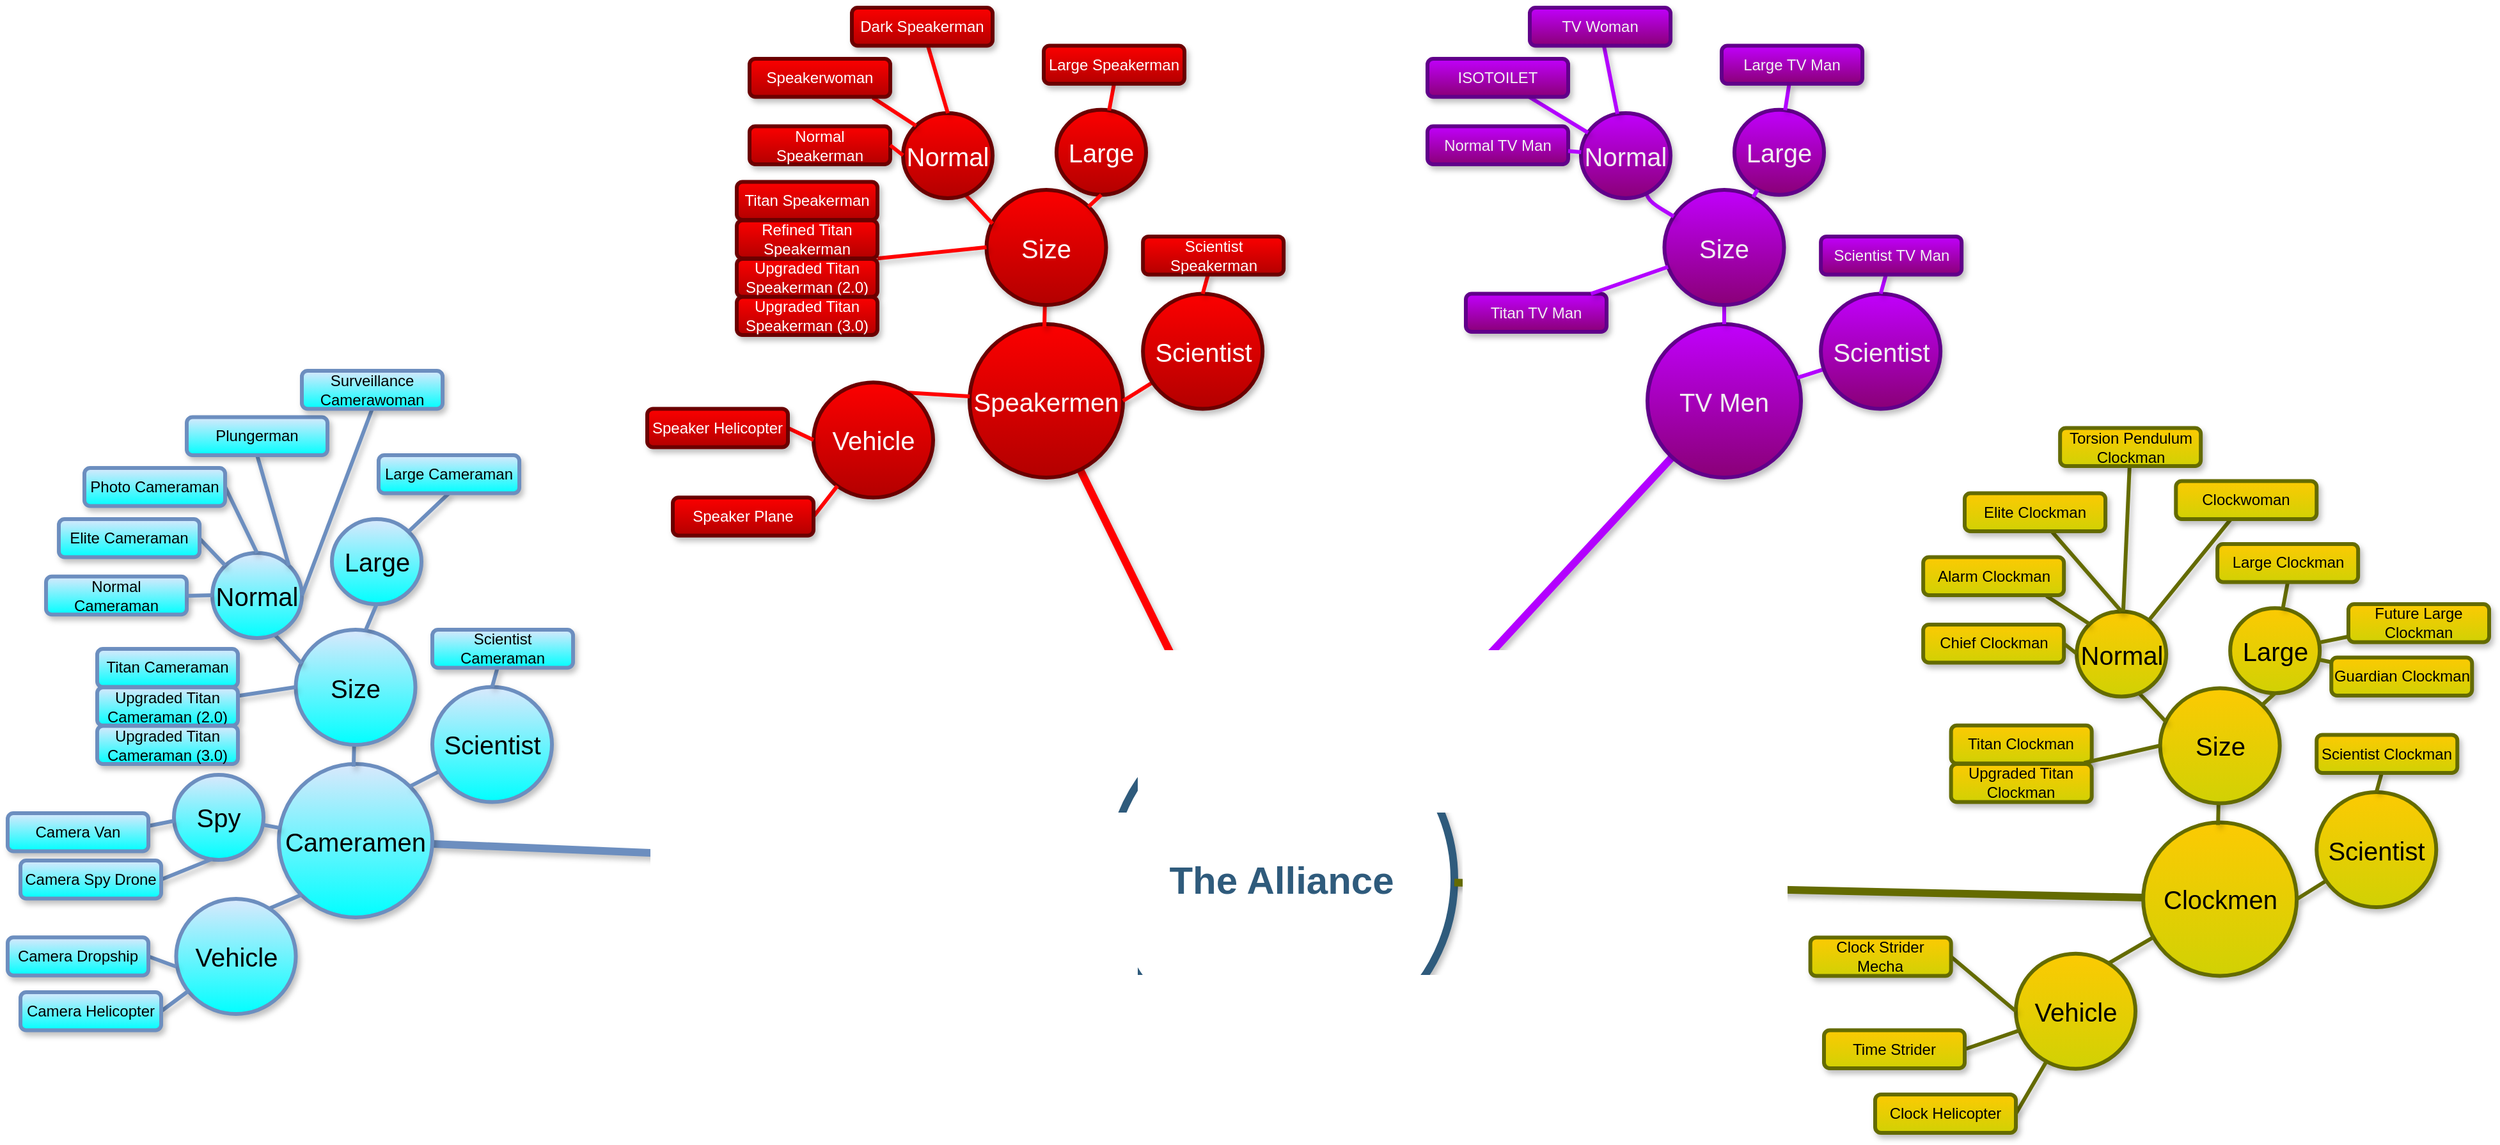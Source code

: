 <mxfile version="24.6.4" type="github">
  <diagram id="6a731a19-8d31-9384-78a2-239565b7b9f0" name="Page-1">
    <mxGraphModel dx="1050" dy="617" grid="1" gridSize="10" guides="1" tooltips="1" connect="1" arrows="1" fold="1" page="1" pageScale="1" pageWidth="1169" pageHeight="827" background="none" math="0" shadow="0">
      <root>
        <mxCell id="0" />
        <mxCell id="1" parent="0" />
        <mxCell id="1363" style="endArrow=none;strokeWidth=6;strokeColor=#6c8ebf;html=1;fillColor=#dae8fc;shadow=1;" parent="1" source="1515" target="1516" edge="1">
          <mxGeometry relative="1" as="geometry" />
        </mxCell>
        <mxCell id="1515" value="The Alliance" style="ellipse;whiteSpace=wrap;html=1;shadow=1;fontFamily=Helvetica;fontSize=30;fontColor=#2F5B7C;align=center;strokeColor=#2F5B7C;strokeWidth=6;fillColor=#FFFFFF;fontStyle=1;gradientColor=none;" parent="1" vertex="1">
          <mxGeometry x="961" y="676.5" width="270" height="270" as="geometry" />
        </mxCell>
        <mxCell id="1516" value="Cameramen" style="ellipse;whiteSpace=wrap;html=1;shadow=1;fontFamily=Helvetica;fontSize=20;align=center;strokeWidth=3;fillColor=#dae8fc;strokeColor=#6c8ebf;gradientColor=#00FFFF;" parent="1" vertex="1">
          <mxGeometry x="312" y="721.5" width="120" height="120" as="geometry" />
        </mxCell>
        <mxCell id="rcJq9EcaqIxGS28sy-gM-1543" value="" style="edgeStyle=none;endArrow=none;strokeWidth=3;strokeColor=#6c8ebf;html=1;fillColor=#dae8fc;shadow=1;" edge="1" parent="1">
          <mxGeometry x="188.5" y="51.5" width="100" height="100" as="geometry">
            <mxPoint x="370.5" y="723.5" as="sourcePoint" />
            <mxPoint x="371" y="700" as="targetPoint" />
          </mxGeometry>
        </mxCell>
        <mxCell id="rcJq9EcaqIxGS28sy-gM-1544" value="Size" style="ellipse;whiteSpace=wrap;html=1;shadow=1;fontFamily=Helvetica;fontSize=20;align=center;strokeWidth=3;fillColor=#dae8fc;strokeColor=#6c8ebf;gradientColor=#00FFFF;" vertex="1" parent="1">
          <mxGeometry x="325.25" y="616.5" width="93.5" height="90" as="geometry" />
        </mxCell>
        <mxCell id="rcJq9EcaqIxGS28sy-gM-1548" value="" style="edgeStyle=none;endArrow=none;strokeWidth=3;strokeColor=#6c8ebf;html=1;fillColor=#dae8fc;shadow=1;" edge="1" parent="1">
          <mxGeometry x="188.5" y="51.5" width="100" height="100" as="geometry">
            <mxPoint x="330" y="643" as="sourcePoint" />
            <mxPoint x="304.75" y="616.5" as="targetPoint" />
            <Array as="points">
              <mxPoint x="314.75" y="626.5" />
            </Array>
          </mxGeometry>
        </mxCell>
        <mxCell id="rcJq9EcaqIxGS28sy-gM-1549" value="Normal" style="ellipse;whiteSpace=wrap;html=1;shadow=1;fontFamily=Helvetica;fontSize=20;align=center;strokeWidth=3;fillColor=#dae8fc;strokeColor=#6c8ebf;gradientColor=#00FFFF;" vertex="1" parent="1">
          <mxGeometry x="260" y="556.5" width="70" height="66.5" as="geometry" />
        </mxCell>
        <mxCell id="rcJq9EcaqIxGS28sy-gM-1551" value="Large" style="ellipse;whiteSpace=wrap;html=1;shadow=1;fontFamily=Helvetica;fontSize=20;align=center;strokeWidth=3;fillColor=#dae8fc;strokeColor=#6c8ebf;gradientColor=#00FFFF;" vertex="1" parent="1">
          <mxGeometry x="353.5" y="530" width="70" height="66.5" as="geometry" />
        </mxCell>
        <mxCell id="rcJq9EcaqIxGS28sy-gM-1555" value="" style="edgeStyle=none;endArrow=none;strokeWidth=3;strokeColor=#6c8ebf;html=1;fillColor=#dae8fc;entryX=0.5;entryY=1;entryDx=0;entryDy=0;shadow=1;" edge="1" parent="1" target="rcJq9EcaqIxGS28sy-gM-1551">
          <mxGeometry x="188.5" y="51.5" width="100" height="100" as="geometry">
            <mxPoint x="380" y="616.5" as="sourcePoint" />
            <mxPoint x="380.5" y="593" as="targetPoint" />
          </mxGeometry>
        </mxCell>
        <mxCell id="rcJq9EcaqIxGS28sy-gM-1556" value="Normal Cameraman" style="rounded=1;whiteSpace=wrap;html=1;fillColor=#dae8fc;strokeColor=#6c8ebf;gradientColor=#00FFFF;strokeWidth=3;shadow=1;glass=0;" vertex="1" parent="1">
          <mxGeometry x="130" y="574.88" width="110" height="29.75" as="geometry" />
        </mxCell>
        <mxCell id="rcJq9EcaqIxGS28sy-gM-1558" value="" style="edgeStyle=none;endArrow=none;strokeWidth=3;strokeColor=#6c8ebf;html=1;fillColor=#dae8fc;shadow=1;" edge="1" parent="1">
          <mxGeometry x="188.5" y="51.5" width="100" height="100" as="geometry">
            <mxPoint x="260" y="589.5" as="sourcePoint" />
            <mxPoint x="240" y="590" as="targetPoint" />
          </mxGeometry>
        </mxCell>
        <mxCell id="rcJq9EcaqIxGS28sy-gM-1559" value="" style="edgeStyle=none;endArrow=none;strokeWidth=3;strokeColor=#6c8ebf;html=1;fillColor=#dae8fc;shadow=1;entryX=0.5;entryY=1;entryDx=0;entryDy=0;exitX=1;exitY=0;exitDx=0;exitDy=0;" edge="1" parent="1" source="rcJq9EcaqIxGS28sy-gM-1551" target="rcJq9EcaqIxGS28sy-gM-1560">
          <mxGeometry x="188.5" y="51.5" width="100" height="100" as="geometry">
            <mxPoint x="382" y="530" as="sourcePoint" />
            <mxPoint x="370" y="510" as="targetPoint" />
          </mxGeometry>
        </mxCell>
        <mxCell id="rcJq9EcaqIxGS28sy-gM-1560" value="Large Cameraman" style="rounded=1;whiteSpace=wrap;html=1;fillColor=#dae8fc;strokeColor=#6c8ebf;gradientColor=#00FFFF;strokeWidth=3;shadow=1;glass=0;" vertex="1" parent="1">
          <mxGeometry x="390" y="480" width="110" height="29.75" as="geometry" />
        </mxCell>
        <mxCell id="rcJq9EcaqIxGS28sy-gM-1561" value="Titan Cameraman" style="rounded=1;whiteSpace=wrap;html=1;fillColor=#dae8fc;strokeColor=#6c8ebf;gradientColor=#00FFFF;strokeWidth=3;shadow=1;glass=0;" vertex="1" parent="1">
          <mxGeometry x="170" y="631.56" width="110" height="29.75" as="geometry" />
        </mxCell>
        <mxCell id="rcJq9EcaqIxGS28sy-gM-1562" value="" style="edgeStyle=none;endArrow=none;strokeWidth=3;strokeColor=#6c8ebf;html=1;fillColor=#dae8fc;shadow=1;" edge="1" parent="1" target="rcJq9EcaqIxGS28sy-gM-1563">
          <mxGeometry x="188.5" y="51.5" width="100" height="100" as="geometry">
            <mxPoint x="325.25" y="661.37" as="sourcePoint" />
            <mxPoint x="305.25" y="661.87" as="targetPoint" />
          </mxGeometry>
        </mxCell>
        <mxCell id="rcJq9EcaqIxGS28sy-gM-1563" value="Upgraded Titan Cameraman (2.0)" style="rounded=1;whiteSpace=wrap;html=1;fillColor=#dae8fc;strokeColor=#6c8ebf;gradientColor=#00FFFF;strokeWidth=3;shadow=1;glass=0;" vertex="1" parent="1">
          <mxGeometry x="170" y="661.68" width="110" height="29.75" as="geometry" />
        </mxCell>
        <mxCell id="rcJq9EcaqIxGS28sy-gM-1564" value="Upgraded Titan Cameraman (3.0)" style="rounded=1;whiteSpace=wrap;html=1;fillColor=#dae8fc;strokeColor=#6c8ebf;gradientColor=#00FFFF;strokeWidth=3;shadow=1;glass=0;" vertex="1" parent="1">
          <mxGeometry x="170" y="691.75" width="110" height="29.75" as="geometry" />
        </mxCell>
        <mxCell id="rcJq9EcaqIxGS28sy-gM-1565" value="" style="edgeStyle=none;endArrow=none;strokeWidth=3;strokeColor=#6c8ebf;html=1;fillColor=#dae8fc;shadow=1;exitX=0;exitY=0;exitDx=0;exitDy=0;" edge="1" parent="1" source="rcJq9EcaqIxGS28sy-gM-1549">
          <mxGeometry x="188.5" y="51.5" width="100" height="100" as="geometry">
            <mxPoint x="270" y="544.62" as="sourcePoint" />
            <mxPoint x="250" y="545.12" as="targetPoint" />
          </mxGeometry>
        </mxCell>
        <mxCell id="rcJq9EcaqIxGS28sy-gM-1566" value="Elite Cameraman" style="rounded=1;whiteSpace=wrap;html=1;fillColor=#dae8fc;strokeColor=#6c8ebf;gradientColor=#00FFFF;strokeWidth=3;shadow=1;glass=0;" vertex="1" parent="1">
          <mxGeometry x="140" y="530" width="110" height="29.75" as="geometry" />
        </mxCell>
        <mxCell id="rcJq9EcaqIxGS28sy-gM-1567" value="Spy" style="ellipse;whiteSpace=wrap;html=1;shadow=1;fontFamily=Helvetica;fontSize=20;align=center;strokeWidth=3;fillColor=#dae8fc;strokeColor=#6c8ebf;gradientColor=#00FFFF;" vertex="1" parent="1">
          <mxGeometry x="230" y="730" width="70" height="66.5" as="geometry" />
        </mxCell>
        <mxCell id="rcJq9EcaqIxGS28sy-gM-1569" value="" style="edgeStyle=none;endArrow=none;strokeWidth=3;strokeColor=#6c8ebf;html=1;fillColor=#dae8fc;shadow=1;" edge="1" parent="1" source="rcJq9EcaqIxGS28sy-gM-1567" target="1516">
          <mxGeometry x="188.5" y="51.5" width="100" height="100" as="geometry">
            <mxPoint x="294.5" y="745" as="sourcePoint" />
            <mxPoint x="295" y="721.5" as="targetPoint" />
          </mxGeometry>
        </mxCell>
        <mxCell id="rcJq9EcaqIxGS28sy-gM-1570" value="" style="edgeStyle=none;endArrow=none;strokeWidth=3;strokeColor=#6c8ebf;html=1;fillColor=#dae8fc;shadow=1;exitX=0;exitY=0;exitDx=0;exitDy=0;" edge="1" parent="1">
          <mxGeometry x="188.5" y="51.5" width="100" height="100" as="geometry">
            <mxPoint x="230" y="766" as="sourcePoint" />
            <mxPoint x="210" y="770" as="targetPoint" />
          </mxGeometry>
        </mxCell>
        <mxCell id="rcJq9EcaqIxGS28sy-gM-1571" value="Camera Van" style="rounded=1;whiteSpace=wrap;html=1;fillColor=#dae8fc;strokeColor=#6c8ebf;gradientColor=#00FFFF;strokeWidth=3;shadow=1;glass=0;" vertex="1" parent="1">
          <mxGeometry x="100" y="760" width="110" height="29.75" as="geometry" />
        </mxCell>
        <mxCell id="rcJq9EcaqIxGS28sy-gM-1572" value="" style="edgeStyle=none;endArrow=none;strokeWidth=3;strokeColor=#6c8ebf;html=1;fillColor=#dae8fc;shadow=1;exitX=0;exitY=0;exitDx=0;exitDy=0;entryX=1;entryY=0.5;entryDx=0;entryDy=0;" edge="1" parent="1" target="rcJq9EcaqIxGS28sy-gM-1573">
          <mxGeometry x="188.5" y="51.5" width="100" height="100" as="geometry">
            <mxPoint x="260" y="795.75" as="sourcePoint" />
            <mxPoint x="240" y="799.75" as="targetPoint" />
          </mxGeometry>
        </mxCell>
        <mxCell id="rcJq9EcaqIxGS28sy-gM-1573" value="Camera Spy Drone" style="rounded=1;whiteSpace=wrap;html=1;fillColor=#dae8fc;strokeColor=#6c8ebf;gradientColor=#00FFFF;strokeWidth=3;shadow=1;glass=0;" vertex="1" parent="1">
          <mxGeometry x="110" y="797" width="110" height="29.75" as="geometry" />
        </mxCell>
        <mxCell id="rcJq9EcaqIxGS28sy-gM-1574" value="" style="edgeStyle=none;endArrow=none;strokeWidth=3;strokeColor=#6c8ebf;html=1;fillColor=#dae8fc;shadow=1;entryX=0;entryY=1;entryDx=0;entryDy=0;exitX=0.77;exitY=0.087;exitDx=0;exitDy=0;exitPerimeter=0;" edge="1" parent="1" source="rcJq9EcaqIxGS28sy-gM-1575" target="1516">
          <mxGeometry x="188.5" y="51.5" width="100" height="100" as="geometry">
            <mxPoint x="295.25" y="934" as="sourcePoint" />
            <mxPoint x="295.75" y="910.5" as="targetPoint" />
          </mxGeometry>
        </mxCell>
        <mxCell id="rcJq9EcaqIxGS28sy-gM-1575" value="Vehicle" style="ellipse;whiteSpace=wrap;html=1;shadow=1;fontFamily=Helvetica;fontSize=20;align=center;strokeWidth=3;fillColor=#dae8fc;strokeColor=#6c8ebf;gradientColor=#00FFFF;" vertex="1" parent="1">
          <mxGeometry x="231.75" y="827" width="93.5" height="90" as="geometry" />
        </mxCell>
        <mxCell id="rcJq9EcaqIxGS28sy-gM-1576" value="" style="edgeStyle=none;endArrow=none;strokeWidth=3;strokeColor=#6c8ebf;html=1;fillColor=#dae8fc;shadow=1;exitX=0;exitY=0;exitDx=0;exitDy=0;entryX=1;entryY=0.5;entryDx=0;entryDy=0;" edge="1" parent="1" target="rcJq9EcaqIxGS28sy-gM-1577">
          <mxGeometry x="188.5" y="51.5" width="100" height="100" as="geometry">
            <mxPoint x="231.75" y="880" as="sourcePoint" />
            <mxPoint x="211.75" y="884" as="targetPoint" />
          </mxGeometry>
        </mxCell>
        <mxCell id="rcJq9EcaqIxGS28sy-gM-1577" value="Camera Dropship" style="rounded=1;whiteSpace=wrap;html=1;fillColor=#dae8fc;strokeColor=#6c8ebf;gradientColor=#00FFFF;strokeWidth=3;shadow=1;glass=0;" vertex="1" parent="1">
          <mxGeometry x="100" y="857.13" width="110" height="29.75" as="geometry" />
        </mxCell>
        <mxCell id="rcJq9EcaqIxGS28sy-gM-1578" value="" style="edgeStyle=none;endArrow=none;strokeWidth=3;strokeColor=#6c8ebf;html=1;fillColor=#dae8fc;shadow=1;entryX=1;entryY=0.5;entryDx=0;entryDy=0;" edge="1" parent="1" target="rcJq9EcaqIxGS28sy-gM-1579" source="rcJq9EcaqIxGS28sy-gM-1575">
          <mxGeometry x="188.5" y="51.5" width="100" height="100" as="geometry">
            <mxPoint x="241.75" y="922.87" as="sourcePoint" />
            <mxPoint x="221.75" y="926.87" as="targetPoint" />
          </mxGeometry>
        </mxCell>
        <mxCell id="rcJq9EcaqIxGS28sy-gM-1579" value="&lt;div&gt;Camera Helicopter&lt;/div&gt;" style="rounded=1;whiteSpace=wrap;html=1;fillColor=#dae8fc;strokeColor=#6c8ebf;gradientColor=#00FFFF;strokeWidth=3;shadow=1;glass=0;" vertex="1" parent="1">
          <mxGeometry x="110" y="900" width="110" height="29.75" as="geometry" />
        </mxCell>
        <mxCell id="rcJq9EcaqIxGS28sy-gM-1580" value="" style="edgeStyle=none;endArrow=none;strokeWidth=3;strokeColor=#6c8ebf;html=1;fillColor=#dae8fc;shadow=1;exitX=1;exitY=0;exitDx=0;exitDy=0;" edge="1" parent="1" source="1516" target="rcJq9EcaqIxGS28sy-gM-1581">
          <mxGeometry x="188.5" y="51.5" width="100" height="100" as="geometry">
            <mxPoint x="477.25" y="747" as="sourcePoint" />
            <mxPoint x="477.75" y="723.5" as="targetPoint" />
          </mxGeometry>
        </mxCell>
        <mxCell id="rcJq9EcaqIxGS28sy-gM-1581" value="Scientist" style="ellipse;whiteSpace=wrap;html=1;shadow=1;fontFamily=Helvetica;fontSize=20;align=center;strokeWidth=3;fillColor=#dae8fc;strokeColor=#6c8ebf;gradientColor=#00FFFF;" vertex="1" parent="1">
          <mxGeometry x="432" y="661.31" width="93.5" height="90" as="geometry" />
        </mxCell>
        <mxCell id="rcJq9EcaqIxGS28sy-gM-1582" value="" style="edgeStyle=none;endArrow=none;strokeWidth=3;strokeColor=#6c8ebf;html=1;fillColor=#dae8fc;shadow=1;exitX=0.5;exitY=0;exitDx=0;exitDy=0;" edge="1" parent="1" source="rcJq9EcaqIxGS28sy-gM-1581" target="rcJq9EcaqIxGS28sy-gM-1583">
          <mxGeometry x="188.5" y="51.5" width="100" height="100" as="geometry">
            <mxPoint x="479" y="670" as="sourcePoint" />
            <mxPoint x="473.5" y="641.68" as="targetPoint" />
          </mxGeometry>
        </mxCell>
        <mxCell id="rcJq9EcaqIxGS28sy-gM-1583" value="Scientist Cameraman" style="rounded=1;whiteSpace=wrap;html=1;fillColor=#dae8fc;strokeColor=#6c8ebf;gradientColor=#00FFFF;strokeWidth=3;shadow=1;glass=0;" vertex="1" parent="1">
          <mxGeometry x="432" y="616.5" width="110" height="29.75" as="geometry" />
        </mxCell>
        <mxCell id="rcJq9EcaqIxGS28sy-gM-1584" value="" style="edgeStyle=none;endArrow=none;strokeWidth=3;strokeColor=#6c8ebf;html=1;fillColor=#dae8fc;shadow=1;exitX=0.5;exitY=0;exitDx=0;exitDy=0;entryX=1;entryY=0.5;entryDx=0;entryDy=0;" edge="1" parent="1" source="rcJq9EcaqIxGS28sy-gM-1549" target="rcJq9EcaqIxGS28sy-gM-1585">
          <mxGeometry x="188.5" y="51.5" width="100" height="100" as="geometry">
            <mxPoint x="290" y="526" as="sourcePoint" />
            <mxPoint x="270" y="505.12" as="targetPoint" />
          </mxGeometry>
        </mxCell>
        <mxCell id="rcJq9EcaqIxGS28sy-gM-1585" value="Photo Cameraman" style="rounded=1;whiteSpace=wrap;html=1;fillColor=#dae8fc;strokeColor=#6c8ebf;gradientColor=#00FFFF;strokeWidth=3;shadow=1;glass=0;" vertex="1" parent="1">
          <mxGeometry x="160" y="490" width="110" height="29.75" as="geometry" />
        </mxCell>
        <mxCell id="rcJq9EcaqIxGS28sy-gM-1586" value="" style="edgeStyle=none;endArrow=none;strokeWidth=3;strokeColor=#6c8ebf;html=1;fillColor=#dae8fc;shadow=1;entryX=0.5;entryY=1;entryDx=0;entryDy=0;exitX=1;exitY=0;exitDx=0;exitDy=0;" edge="1" parent="1" target="rcJq9EcaqIxGS28sy-gM-1587" source="rcJq9EcaqIxGS28sy-gM-1549">
          <mxGeometry x="188.5" y="51.5" width="100" height="100" as="geometry">
            <mxPoint x="345" y="519.75" as="sourcePoint" />
            <mxPoint x="320" y="467.87" as="targetPoint" />
          </mxGeometry>
        </mxCell>
        <mxCell id="rcJq9EcaqIxGS28sy-gM-1587" value="Plungerman" style="rounded=1;whiteSpace=wrap;html=1;fillColor=#dae8fc;strokeColor=#6c8ebf;gradientColor=#00FFFF;strokeWidth=3;shadow=1;glass=0;" vertex="1" parent="1">
          <mxGeometry x="240" y="450.25" width="110" height="29.75" as="geometry" />
        </mxCell>
        <mxCell id="rcJq9EcaqIxGS28sy-gM-1588" value="" style="edgeStyle=none;endArrow=none;strokeWidth=3;strokeColor=#6c8ebf;html=1;fillColor=#dae8fc;shadow=1;entryX=0.5;entryY=1;entryDx=0;entryDy=0;exitX=1;exitY=0.5;exitDx=0;exitDy=0;" edge="1" parent="1" target="rcJq9EcaqIxGS28sy-gM-1589" source="rcJq9EcaqIxGS28sy-gM-1549">
          <mxGeometry x="188.5" y="51.5" width="100" height="100" as="geometry">
            <mxPoint x="440" y="545.75" as="sourcePoint" />
            <mxPoint x="440" y="447.62" as="targetPoint" />
          </mxGeometry>
        </mxCell>
        <mxCell id="rcJq9EcaqIxGS28sy-gM-1589" value="Surveillance Camerawoman" style="rounded=1;whiteSpace=wrap;html=1;fillColor=#dae8fc;strokeColor=#6c8ebf;gradientColor=#00FFFF;strokeWidth=3;shadow=1;glass=0;" vertex="1" parent="1">
          <mxGeometry x="330" y="414" width="110" height="29.75" as="geometry" />
        </mxCell>
        <mxCell id="rcJq9EcaqIxGS28sy-gM-1590" style="endArrow=none;strokeWidth=6;strokeColor=#FF0000;html=1;fillColor=#dae8fc;shadow=1;" edge="1" parent="1" target="rcJq9EcaqIxGS28sy-gM-1591" source="1515">
          <mxGeometry relative="1" as="geometry">
            <mxPoint x="1501" y="462.0" as="sourcePoint" />
          </mxGeometry>
        </mxCell>
        <mxCell id="rcJq9EcaqIxGS28sy-gM-1591" value="Speakermen" style="ellipse;whiteSpace=wrap;html=1;shadow=1;fontFamily=Helvetica;fontSize=20;align=center;strokeWidth=3;fillColor=#FC0000;strokeColor=#6B0000;gradientColor=#B30000;fontColor=#FFFFFF;" vertex="1" parent="1">
          <mxGeometry x="852" y="377.5" width="120" height="120" as="geometry" />
        </mxCell>
        <mxCell id="rcJq9EcaqIxGS28sy-gM-1592" value="" style="edgeStyle=none;endArrow=none;strokeWidth=3;strokeColor=#FF0000;html=1;fillColor=#dae8fc;shadow=1;" edge="1" parent="1">
          <mxGeometry x="188.5" y="51.5" width="100" height="100" as="geometry">
            <mxPoint x="910.5" y="379.5" as="sourcePoint" />
            <mxPoint x="911" y="356.0" as="targetPoint" />
          </mxGeometry>
        </mxCell>
        <mxCell id="rcJq9EcaqIxGS28sy-gM-1593" value="Size" style="ellipse;whiteSpace=wrap;html=1;shadow=1;fontFamily=Helvetica;fontSize=20;align=center;strokeWidth=3;fillColor=#FC0000;strokeColor=#6B0000;gradientColor=#B30000;fontColor=#FFFFFF;" vertex="1" parent="1">
          <mxGeometry x="865.25" y="272.5" width="93.5" height="90" as="geometry" />
        </mxCell>
        <mxCell id="rcJq9EcaqIxGS28sy-gM-1594" value="" style="edgeStyle=none;endArrow=none;strokeWidth=3;strokeColor=#FF0000;html=1;fillColor=#dae8fc;shadow=1;" edge="1" parent="1">
          <mxGeometry x="188.5" y="51.5" width="100" height="100" as="geometry">
            <mxPoint x="870" y="299" as="sourcePoint" />
            <mxPoint x="844.75" y="272.5" as="targetPoint" />
            <Array as="points">
              <mxPoint x="854.75" y="282.5" />
            </Array>
          </mxGeometry>
        </mxCell>
        <mxCell id="rcJq9EcaqIxGS28sy-gM-1595" value="Normal" style="ellipse;whiteSpace=wrap;html=1;shadow=1;fontFamily=Helvetica;fontSize=20;align=center;strokeWidth=3;fillColor=#FC0000;strokeColor=#6B0000;gradientColor=#B30000;fontColor=#FFFFFF;" vertex="1" parent="1">
          <mxGeometry x="800" y="212.5" width="70" height="66.5" as="geometry" />
        </mxCell>
        <mxCell id="rcJq9EcaqIxGS28sy-gM-1596" value="Large" style="ellipse;whiteSpace=wrap;html=1;shadow=1;fontFamily=Helvetica;fontSize=20;align=center;strokeWidth=3;fillColor=#FC0000;strokeColor=#6B0000;gradientColor=#B30000;fontColor=#FFFFFF;" vertex="1" parent="1">
          <mxGeometry x="920" y="209.87" width="70" height="66.5" as="geometry" />
        </mxCell>
        <mxCell id="rcJq9EcaqIxGS28sy-gM-1597" value="" style="edgeStyle=none;endArrow=none;strokeWidth=3;strokeColor=#FF0000;html=1;fillColor=#dae8fc;entryX=0.5;entryY=1;entryDx=0;entryDy=0;shadow=1;exitX=1;exitY=0;exitDx=0;exitDy=0;" edge="1" parent="1" target="rcJq9EcaqIxGS28sy-gM-1596" source="rcJq9EcaqIxGS28sy-gM-1593">
          <mxGeometry x="188.5" y="51.5" width="100" height="100" as="geometry">
            <mxPoint x="946.5" y="296.37" as="sourcePoint" />
            <mxPoint x="947" y="272.87" as="targetPoint" />
          </mxGeometry>
        </mxCell>
        <mxCell id="rcJq9EcaqIxGS28sy-gM-1598" value="Normal Speakerman" style="rounded=1;whiteSpace=wrap;html=1;fillColor=#FC0000;strokeColor=#6B0000;gradientColor=#B30000;strokeWidth=3;shadow=1;glass=0;fontColor=#FFFFFF;" vertex="1" parent="1">
          <mxGeometry x="680" y="222.75" width="110" height="29.75" as="geometry" />
        </mxCell>
        <mxCell id="rcJq9EcaqIxGS28sy-gM-1599" value="" style="edgeStyle=none;endArrow=none;strokeWidth=3;strokeColor=#FF0000;html=1;fillColor=#dae8fc;shadow=1;entryX=1;entryY=0.5;entryDx=0;entryDy=0;" edge="1" parent="1" target="rcJq9EcaqIxGS28sy-gM-1598">
          <mxGeometry x="188.5" y="51.5" width="100" height="100" as="geometry">
            <mxPoint x="800" y="245.5" as="sourcePoint" />
            <mxPoint x="780" y="246" as="targetPoint" />
          </mxGeometry>
        </mxCell>
        <mxCell id="rcJq9EcaqIxGS28sy-gM-1600" value="" style="edgeStyle=none;endArrow=none;strokeWidth=3;strokeColor=#FF0000;html=1;fillColor=#dae8fc;shadow=1;entryX=0.5;entryY=1;entryDx=0;entryDy=0;" edge="1" parent="1" source="rcJq9EcaqIxGS28sy-gM-1596" target="rcJq9EcaqIxGS28sy-gM-1601">
          <mxGeometry x="188.5" y="51.5" width="100" height="100" as="geometry">
            <mxPoint x="948.5" y="209.87" as="sourcePoint" />
            <mxPoint x="936.5" y="189.87" as="targetPoint" />
          </mxGeometry>
        </mxCell>
        <mxCell id="rcJq9EcaqIxGS28sy-gM-1601" value="Large Speakerman" style="rounded=1;whiteSpace=wrap;html=1;fillColor=#FC0000;strokeColor=#6B0000;gradientColor=#B30000;strokeWidth=3;shadow=1;glass=0;fontColor=#FFFFFF;" vertex="1" parent="1">
          <mxGeometry x="910" y="159.75" width="110" height="29.75" as="geometry" />
        </mxCell>
        <mxCell id="rcJq9EcaqIxGS28sy-gM-1602" value="Titan Speakerman" style="rounded=1;whiteSpace=wrap;html=1;fillColor=#FC0000;strokeColor=#6B0000;gradientColor=#B30000;strokeWidth=3;shadow=1;glass=0;fontColor=#FFFFFF;" vertex="1" parent="1">
          <mxGeometry x="670" y="266.25" width="110" height="29.75" as="geometry" />
        </mxCell>
        <mxCell id="rcJq9EcaqIxGS28sy-gM-1603" value="" style="edgeStyle=none;endArrow=none;strokeWidth=3;strokeColor=#FF0000;html=1;fillColor=#dae8fc;shadow=1;entryX=1;entryY=1;entryDx=0;entryDy=0;" edge="1" parent="1" target="rcJq9EcaqIxGS28sy-gM-1604">
          <mxGeometry x="188.5" y="51.5" width="100" height="100" as="geometry">
            <mxPoint x="865.25" y="317.37" as="sourcePoint" />
            <mxPoint x="845.25" y="317.87" as="targetPoint" />
          </mxGeometry>
        </mxCell>
        <mxCell id="rcJq9EcaqIxGS28sy-gM-1604" value="Refined Titan Speakerman" style="rounded=1;whiteSpace=wrap;html=1;fillColor=#FC0000;strokeColor=#6B0000;gradientColor=#B30000;strokeWidth=3;shadow=1;glass=0;fontColor=#FFFFFF;" vertex="1" parent="1">
          <mxGeometry x="670" y="296.37" width="110" height="29.75" as="geometry" />
        </mxCell>
        <mxCell id="rcJq9EcaqIxGS28sy-gM-1605" value="Upgraded Titan Speakerman (2.0)" style="rounded=1;whiteSpace=wrap;html=1;fillColor=#FC0000;strokeColor=#6B0000;gradientColor=#B30000;strokeWidth=3;shadow=1;glass=0;fontColor=#FFFFFF;" vertex="1" parent="1">
          <mxGeometry x="670" y="326.44" width="110" height="29.75" as="geometry" />
        </mxCell>
        <mxCell id="rcJq9EcaqIxGS28sy-gM-1606" value="" style="edgeStyle=none;endArrow=none;strokeWidth=3;strokeColor=#FF0000;html=1;fillColor=#dae8fc;shadow=1;exitX=0;exitY=0;exitDx=0;exitDy=0;entryX=0.876;entryY=1.022;entryDx=0;entryDy=0;entryPerimeter=0;" edge="1" parent="1" source="rcJq9EcaqIxGS28sy-gM-1595" target="rcJq9EcaqIxGS28sy-gM-1607">
          <mxGeometry x="188.5" y="51.5" width="100" height="100" as="geometry">
            <mxPoint x="810" y="200.62" as="sourcePoint" />
            <mxPoint x="790" y="201.12" as="targetPoint" />
          </mxGeometry>
        </mxCell>
        <mxCell id="rcJq9EcaqIxGS28sy-gM-1607" value="Speakerwoman" style="rounded=1;whiteSpace=wrap;html=1;fillColor=#FC0000;strokeColor=#6B0000;gradientColor=#B30000;strokeWidth=3;shadow=1;glass=0;fontColor=#FFFFFF;" vertex="1" parent="1">
          <mxGeometry x="680" y="170" width="110" height="29.75" as="geometry" />
        </mxCell>
        <mxCell id="rcJq9EcaqIxGS28sy-gM-1614" value="" style="edgeStyle=none;endArrow=none;strokeWidth=3;strokeColor=#FF0000;html=1;fillColor=#dae8fc;shadow=1;exitX=0.77;exitY=0.087;exitDx=0;exitDy=0;exitPerimeter=0;" edge="1" parent="1" source="rcJq9EcaqIxGS28sy-gM-1615" target="rcJq9EcaqIxGS28sy-gM-1591">
          <mxGeometry x="188.5" y="51.5" width="100" height="100" as="geometry">
            <mxPoint x="835.25" y="590" as="sourcePoint" />
            <mxPoint x="835.75" y="566.5" as="targetPoint" />
          </mxGeometry>
        </mxCell>
        <mxCell id="rcJq9EcaqIxGS28sy-gM-1615" value="Vehicle" style="ellipse;whiteSpace=wrap;html=1;shadow=1;fontFamily=Helvetica;fontSize=20;align=center;strokeWidth=3;fillColor=#FC0000;strokeColor=#6B0000;gradientColor=#B30000;fontColor=#FFFFFF;" vertex="1" parent="1">
          <mxGeometry x="730" y="423.13" width="93.5" height="90" as="geometry" />
        </mxCell>
        <mxCell id="rcJq9EcaqIxGS28sy-gM-1618" value="" style="edgeStyle=none;endArrow=none;strokeWidth=3;strokeColor=#FF0000;html=1;fillColor=#dae8fc;shadow=1;entryX=1;entryY=0.5;entryDx=0;entryDy=0;" edge="1" parent="1" source="rcJq9EcaqIxGS28sy-gM-1615" target="rcJq9EcaqIxGS28sy-gM-1619">
          <mxGeometry x="188.5" y="51.5" width="100" height="100" as="geometry">
            <mxPoint x="781.75" y="578.87" as="sourcePoint" />
            <mxPoint x="761.75" y="582.87" as="targetPoint" />
          </mxGeometry>
        </mxCell>
        <mxCell id="rcJq9EcaqIxGS28sy-gM-1619" value="&lt;div&gt;Speaker Plane&lt;/div&gt;" style="rounded=1;whiteSpace=wrap;html=1;fillColor=#FC0000;strokeColor=#6B0000;gradientColor=#B30000;strokeWidth=3;shadow=1;glass=0;fontColor=#FFFFFF;" vertex="1" parent="1">
          <mxGeometry x="620" y="513.13" width="110" height="29.75" as="geometry" />
        </mxCell>
        <mxCell id="rcJq9EcaqIxGS28sy-gM-1620" value="" style="edgeStyle=none;endArrow=none;strokeWidth=3;strokeColor=#FF0000;html=1;fillColor=#dae8fc;shadow=1;exitX=1;exitY=0.5;exitDx=0;exitDy=0;" edge="1" parent="1" source="rcJq9EcaqIxGS28sy-gM-1591" target="rcJq9EcaqIxGS28sy-gM-1621">
          <mxGeometry x="188.5" y="51.5" width="100" height="100" as="geometry">
            <mxPoint x="969.996" y="431.514" as="sourcePoint" />
            <mxPoint x="1033.32" y="415.94" as="targetPoint" />
          </mxGeometry>
        </mxCell>
        <mxCell id="rcJq9EcaqIxGS28sy-gM-1621" value="Scientist" style="ellipse;whiteSpace=wrap;html=1;shadow=1;fontFamily=Helvetica;fontSize=20;align=center;strokeWidth=3;fillColor=#FC0000;strokeColor=#6B0000;gradientColor=#B30000;fontColor=#FFFFFF;" vertex="1" parent="1">
          <mxGeometry x="987.57" y="353.75" width="93.5" height="90" as="geometry" />
        </mxCell>
        <mxCell id="rcJq9EcaqIxGS28sy-gM-1622" value="" style="edgeStyle=none;endArrow=none;strokeWidth=3;strokeColor=#FF0000;html=1;fillColor=#dae8fc;shadow=1;exitX=0.5;exitY=0;exitDx=0;exitDy=0;" edge="1" parent="1" source="rcJq9EcaqIxGS28sy-gM-1621" target="rcJq9EcaqIxGS28sy-gM-1623">
          <mxGeometry x="188.5" y="51.5" width="100" height="100" as="geometry">
            <mxPoint x="1019" y="326" as="sourcePoint" />
            <mxPoint x="1013.5" y="297.68" as="targetPoint" />
          </mxGeometry>
        </mxCell>
        <mxCell id="rcJq9EcaqIxGS28sy-gM-1623" value="Scientist Speakerman" style="rounded=1;whiteSpace=wrap;html=1;fillColor=#FC0000;strokeColor=#6B0000;gradientColor=#B30000;strokeWidth=3;shadow=1;glass=0;fontColor=#FFFFFF;" vertex="1" parent="1">
          <mxGeometry x="987.57" y="308.94" width="110" height="29.75" as="geometry" />
        </mxCell>
        <mxCell id="rcJq9EcaqIxGS28sy-gM-1624" value="" style="edgeStyle=none;endArrow=none;strokeWidth=3;strokeColor=#FF0000;html=1;fillColor=#dae8fc;shadow=1;exitX=0.5;exitY=0;exitDx=0;exitDy=0;" edge="1" parent="1" source="rcJq9EcaqIxGS28sy-gM-1595" target="rcJq9EcaqIxGS28sy-gM-1625">
          <mxGeometry x="188.5" y="51.5" width="100" height="100" as="geometry">
            <mxPoint x="830" y="182" as="sourcePoint" />
            <mxPoint x="810" y="161.12" as="targetPoint" />
          </mxGeometry>
        </mxCell>
        <mxCell id="rcJq9EcaqIxGS28sy-gM-1625" value="Dark Speakerman" style="rounded=1;whiteSpace=wrap;html=1;fillColor=#FC0000;strokeColor=#6B0000;gradientColor=#B30000;strokeWidth=3;shadow=1;glass=0;fontColor=#FFFFFF;" vertex="1" parent="1">
          <mxGeometry x="760" y="130" width="110" height="29.75" as="geometry" />
        </mxCell>
        <mxCell id="rcJq9EcaqIxGS28sy-gM-1630" value="Upgraded Titan Speakerman (3.0)" style="rounded=1;whiteSpace=wrap;html=1;fillColor=#FC0000;strokeColor=#6B0000;gradientColor=#B30000;strokeWidth=3;shadow=1;glass=0;fontColor=#FFFFFF;" vertex="1" parent="1">
          <mxGeometry x="670" y="356.25" width="110" height="29.75" as="geometry" />
        </mxCell>
        <mxCell id="rcJq9EcaqIxGS28sy-gM-1632" value="" style="edgeStyle=none;endArrow=none;strokeWidth=3;strokeColor=#FF0000;html=1;fillColor=#dae8fc;shadow=1;entryX=1;entryY=0.5;entryDx=0;entryDy=0;exitX=0;exitY=0.5;exitDx=0;exitDy=0;" edge="1" parent="1" target="rcJq9EcaqIxGS28sy-gM-1633" source="rcJq9EcaqIxGS28sy-gM-1615">
          <mxGeometry x="188.5" y="51.5" width="100" height="100" as="geometry">
            <mxPoint x="771.75" y="519.75" as="sourcePoint" />
            <mxPoint x="752.5" y="547.62" as="targetPoint" />
          </mxGeometry>
        </mxCell>
        <mxCell id="rcJq9EcaqIxGS28sy-gM-1633" value="&lt;div&gt;Speaker Helicopter&lt;/div&gt;" style="rounded=1;whiteSpace=wrap;html=1;fillColor=#FC0000;strokeColor=#6B0000;gradientColor=#B30000;strokeWidth=3;shadow=1;glass=0;fontColor=#FFFFFF;" vertex="1" parent="1">
          <mxGeometry x="600" y="443.75" width="110" height="30" as="geometry" />
        </mxCell>
        <mxCell id="rcJq9EcaqIxGS28sy-gM-1634" style="endArrow=none;strokeWidth=6;strokeColor=#B300FF;html=1;fillColor=#dae8fc;shadow=1;" edge="1" parent="1" target="rcJq9EcaqIxGS28sy-gM-1635" source="1515">
          <mxGeometry relative="1" as="geometry">
            <mxPoint x="1567" y="690" as="sourcePoint" />
          </mxGeometry>
        </mxCell>
        <mxCell id="rcJq9EcaqIxGS28sy-gM-1635" value="TV Men" style="ellipse;whiteSpace=wrap;html=1;shadow=1;fontFamily=Helvetica;fontSize=20;align=center;strokeWidth=3;fillColor=#C100FC;strokeColor=#61008A;gradientColor=#8A0077;fontColor=#F2F2F2;" vertex="1" parent="1">
          <mxGeometry x="1382" y="377.5" width="120" height="120" as="geometry" />
        </mxCell>
        <mxCell id="rcJq9EcaqIxGS28sy-gM-1636" value="" style="edgeStyle=none;endArrow=none;strokeWidth=3;strokeColor=#B300FF;html=1;fillColor=#dae8fc;shadow=1;" edge="1" parent="1" source="rcJq9EcaqIxGS28sy-gM-1635" target="rcJq9EcaqIxGS28sy-gM-1637">
          <mxGeometry x="188.5" y="51.5" width="100" height="100" as="geometry">
            <mxPoint x="1440.5" y="379.5" as="sourcePoint" />
            <mxPoint x="1441" y="356.0" as="targetPoint" />
          </mxGeometry>
        </mxCell>
        <mxCell id="rcJq9EcaqIxGS28sy-gM-1637" value="Size" style="ellipse;whiteSpace=wrap;html=1;shadow=1;fontFamily=Helvetica;fontSize=20;align=center;strokeWidth=3;fillColor=#C100FC;strokeColor=#61008A;gradientColor=#8A0077;fontColor=#F2F2F2;" vertex="1" parent="1">
          <mxGeometry x="1395.25" y="272.5" width="93.5" height="90" as="geometry" />
        </mxCell>
        <mxCell id="rcJq9EcaqIxGS28sy-gM-1638" value="" style="edgeStyle=none;endArrow=none;strokeWidth=3;strokeColor=#B300FF;html=1;fillColor=#dae8fc;shadow=1;" edge="1" parent="1" source="rcJq9EcaqIxGS28sy-gM-1637" target="rcJq9EcaqIxGS28sy-gM-1639">
          <mxGeometry x="188.5" y="51.5" width="100" height="100" as="geometry">
            <mxPoint x="1400" y="299" as="sourcePoint" />
            <mxPoint x="1374.75" y="272.5" as="targetPoint" />
            <Array as="points">
              <mxPoint x="1384.75" y="282.5" />
            </Array>
          </mxGeometry>
        </mxCell>
        <mxCell id="rcJq9EcaqIxGS28sy-gM-1639" value="Normal" style="ellipse;whiteSpace=wrap;html=1;shadow=1;fontFamily=Helvetica;fontSize=20;align=center;strokeWidth=3;fillColor=#C100FC;strokeColor=#61008A;gradientColor=#8A0077;fontColor=#F2F2F2;" vertex="1" parent="1">
          <mxGeometry x="1330" y="212.5" width="70" height="66.5" as="geometry" />
        </mxCell>
        <mxCell id="rcJq9EcaqIxGS28sy-gM-1640" value="Large" style="ellipse;whiteSpace=wrap;html=1;shadow=1;fontFamily=Helvetica;fontSize=20;align=center;strokeWidth=3;fillColor=#C100FC;strokeColor=#61008A;gradientColor=#8A0077;fontColor=#F2F2F2;" vertex="1" parent="1">
          <mxGeometry x="1450" y="209.87" width="70" height="66.5" as="geometry" />
        </mxCell>
        <mxCell id="rcJq9EcaqIxGS28sy-gM-1641" value="" style="edgeStyle=none;endArrow=none;strokeWidth=3;strokeColor=#B300FF;html=1;fillColor=#dae8fc;shadow=1;" edge="1" parent="1" source="rcJq9EcaqIxGS28sy-gM-1637" target="rcJq9EcaqIxGS28sy-gM-1640">
          <mxGeometry x="188.5" y="51.5" width="100" height="100" as="geometry">
            <mxPoint x="1476.5" y="296.37" as="sourcePoint" />
            <mxPoint x="1477" y="272.87" as="targetPoint" />
          </mxGeometry>
        </mxCell>
        <mxCell id="rcJq9EcaqIxGS28sy-gM-1642" value="Normal TV Man" style="rounded=1;whiteSpace=wrap;html=1;fillColor=#C100FC;strokeColor=#61008A;gradientColor=#8A0077;strokeWidth=3;shadow=1;glass=0;fontColor=#F2F2F2;" vertex="1" parent="1">
          <mxGeometry x="1210" y="222.75" width="110" height="29.75" as="geometry" />
        </mxCell>
        <mxCell id="rcJq9EcaqIxGS28sy-gM-1643" value="" style="edgeStyle=none;endArrow=none;strokeWidth=3;strokeColor=#B300FF;html=1;fillColor=#dae8fc;shadow=1;" edge="1" parent="1" target="rcJq9EcaqIxGS28sy-gM-1642" source="rcJq9EcaqIxGS28sy-gM-1639">
          <mxGeometry x="188.5" y="51.5" width="100" height="100" as="geometry">
            <mxPoint x="1330" y="245.5" as="sourcePoint" />
            <mxPoint x="1310" y="246" as="targetPoint" />
          </mxGeometry>
        </mxCell>
        <mxCell id="rcJq9EcaqIxGS28sy-gM-1644" value="" style="edgeStyle=none;endArrow=none;strokeWidth=3;strokeColor=#B300FF;html=1;fillColor=#dae8fc;shadow=1;" edge="1" parent="1" source="rcJq9EcaqIxGS28sy-gM-1640" target="rcJq9EcaqIxGS28sy-gM-1645">
          <mxGeometry x="188.5" y="51.5" width="100" height="100" as="geometry">
            <mxPoint x="1478.5" y="209.87" as="sourcePoint" />
            <mxPoint x="1466.5" y="189.87" as="targetPoint" />
          </mxGeometry>
        </mxCell>
        <mxCell id="rcJq9EcaqIxGS28sy-gM-1645" value="Large TV Man" style="rounded=1;whiteSpace=wrap;html=1;fillColor=#C100FC;strokeColor=#61008A;gradientColor=#8A0077;strokeWidth=3;shadow=1;glass=0;fontColor=#F2F2F2;" vertex="1" parent="1">
          <mxGeometry x="1440" y="159.75" width="110" height="29.75" as="geometry" />
        </mxCell>
        <mxCell id="rcJq9EcaqIxGS28sy-gM-1646" value="Titan TV Man" style="rounded=1;whiteSpace=wrap;html=1;fillColor=#C100FC;strokeColor=#61008A;gradientColor=#8A0077;strokeWidth=3;shadow=1;glass=0;fontColor=#F2F2F2;" vertex="1" parent="1">
          <mxGeometry x="1240" y="353.75" width="110" height="29.75" as="geometry" />
        </mxCell>
        <mxCell id="rcJq9EcaqIxGS28sy-gM-1647" value="" style="edgeStyle=none;endArrow=none;strokeWidth=3;strokeColor=#B300FF;html=1;fillColor=#dae8fc;shadow=1;" edge="1" parent="1" target="rcJq9EcaqIxGS28sy-gM-1646" source="rcJq9EcaqIxGS28sy-gM-1637">
          <mxGeometry x="188.5" y="51.5" width="100" height="100" as="geometry">
            <mxPoint x="1395.25" y="317.37" as="sourcePoint" />
            <mxPoint x="1310" y="326.12" as="targetPoint" />
          </mxGeometry>
        </mxCell>
        <mxCell id="rcJq9EcaqIxGS28sy-gM-1650" value="" style="edgeStyle=none;endArrow=none;strokeWidth=3;strokeColor=#B300FF;html=1;fillColor=#dae8fc;shadow=1;" edge="1" parent="1" source="rcJq9EcaqIxGS28sy-gM-1639" target="rcJq9EcaqIxGS28sy-gM-1651">
          <mxGeometry x="188.5" y="51.5" width="100" height="100" as="geometry">
            <mxPoint x="1340" y="200.62" as="sourcePoint" />
            <mxPoint x="1320" y="201.12" as="targetPoint" />
          </mxGeometry>
        </mxCell>
        <mxCell id="rcJq9EcaqIxGS28sy-gM-1651" value="ISOTOILET" style="rounded=1;whiteSpace=wrap;html=1;fillColor=#C100FC;strokeColor=#61008A;gradientColor=#8A0077;strokeWidth=3;shadow=1;glass=0;fontColor=#F2F2F2;" vertex="1" parent="1">
          <mxGeometry x="1210" y="170" width="110" height="29.75" as="geometry" />
        </mxCell>
        <mxCell id="rcJq9EcaqIxGS28sy-gM-1656" value="" style="edgeStyle=none;endArrow=none;strokeWidth=3;strokeColor=#B300FF;html=1;fillColor=#dae8fc;shadow=1;" edge="1" parent="1" source="rcJq9EcaqIxGS28sy-gM-1635" target="rcJq9EcaqIxGS28sy-gM-1657">
          <mxGeometry x="188.5" y="51.5" width="100" height="100" as="geometry">
            <mxPoint x="1499.996" y="431.514" as="sourcePoint" />
            <mxPoint x="1563.32" y="415.94" as="targetPoint" />
          </mxGeometry>
        </mxCell>
        <mxCell id="rcJq9EcaqIxGS28sy-gM-1657" value="Scientist" style="ellipse;whiteSpace=wrap;html=1;shadow=1;fontFamily=Helvetica;fontSize=20;align=center;strokeWidth=3;fillColor=#C100FC;strokeColor=#61008A;gradientColor=#8A0077;fontColor=#F2F2F2;" vertex="1" parent="1">
          <mxGeometry x="1517.57" y="353.75" width="93.5" height="90" as="geometry" />
        </mxCell>
        <mxCell id="rcJq9EcaqIxGS28sy-gM-1658" value="" style="edgeStyle=none;endArrow=none;strokeWidth=3;strokeColor=#B300FF;html=1;fillColor=#dae8fc;shadow=1;exitX=0.5;exitY=0;exitDx=0;exitDy=0;" edge="1" parent="1" source="rcJq9EcaqIxGS28sy-gM-1657" target="rcJq9EcaqIxGS28sy-gM-1659">
          <mxGeometry x="188.5" y="51.5" width="100" height="100" as="geometry">
            <mxPoint x="1549" y="326" as="sourcePoint" />
            <mxPoint x="1543.5" y="297.68" as="targetPoint" />
          </mxGeometry>
        </mxCell>
        <mxCell id="rcJq9EcaqIxGS28sy-gM-1659" value="Scientist TV Man" style="rounded=1;whiteSpace=wrap;html=1;fillColor=#C100FC;strokeColor=#61008A;gradientColor=#8A0077;strokeWidth=3;shadow=1;glass=0;fontColor=#F2F2F2;" vertex="1" parent="1">
          <mxGeometry x="1517.57" y="308.94" width="110" height="29.75" as="geometry" />
        </mxCell>
        <mxCell id="rcJq9EcaqIxGS28sy-gM-1660" value="" style="edgeStyle=none;endArrow=none;strokeWidth=3;strokeColor=#B300FF;html=1;fillColor=#dae8fc;shadow=1;" edge="1" parent="1" source="rcJq9EcaqIxGS28sy-gM-1639" target="rcJq9EcaqIxGS28sy-gM-1661">
          <mxGeometry x="188.5" y="51.5" width="100" height="100" as="geometry">
            <mxPoint x="1360" y="182" as="sourcePoint" />
            <mxPoint x="1340" y="161.12" as="targetPoint" />
          </mxGeometry>
        </mxCell>
        <mxCell id="rcJq9EcaqIxGS28sy-gM-1661" value="TV Woman" style="rounded=1;whiteSpace=wrap;html=1;fillColor=#C100FC;strokeColor=#61008A;gradientColor=#8A0077;strokeWidth=3;shadow=1;glass=0;fontColor=#F2F2F2;" vertex="1" parent="1">
          <mxGeometry x="1290" y="130" width="110" height="29.75" as="geometry" />
        </mxCell>
        <mxCell id="rcJq9EcaqIxGS28sy-gM-1669" style="endArrow=none;strokeWidth=6;strokeColor=#646B00;html=1;fillColor=#dae8fc;shadow=1;" edge="1" parent="1" target="rcJq9EcaqIxGS28sy-gM-1670" source="1515">
          <mxGeometry relative="1" as="geometry">
            <mxPoint x="1954.57" y="1079.75" as="sourcePoint" />
          </mxGeometry>
        </mxCell>
        <mxCell id="rcJq9EcaqIxGS28sy-gM-1670" value="Clockmen" style="ellipse;whiteSpace=wrap;html=1;shadow=1;fontFamily=Helvetica;fontSize=20;align=center;strokeWidth=3;fillColor=#FCCA03;strokeColor=#646B00;gradientColor=#D1D104;fontColor=#000000;" vertex="1" parent="1">
          <mxGeometry x="1769.57" y="767.25" width="120" height="120" as="geometry" />
        </mxCell>
        <mxCell id="rcJq9EcaqIxGS28sy-gM-1671" value="" style="edgeStyle=none;endArrow=none;strokeWidth=3;strokeColor=#646B00;html=1;fillColor=#dae8fc;shadow=1;" edge="1" parent="1">
          <mxGeometry x="188.5" y="51.5" width="100" height="100" as="geometry">
            <mxPoint x="1828.07" y="769.25" as="sourcePoint" />
            <mxPoint x="1828.57" y="745.75" as="targetPoint" />
          </mxGeometry>
        </mxCell>
        <mxCell id="rcJq9EcaqIxGS28sy-gM-1672" value="Size" style="ellipse;whiteSpace=wrap;html=1;shadow=1;fontFamily=Helvetica;fontSize=20;align=center;strokeWidth=3;fillColor=#FCCA03;strokeColor=#646B00;gradientColor=#D1D104;fontColor=#000000;" vertex="1" parent="1">
          <mxGeometry x="1782.82" y="662.25" width="93.5" height="90" as="geometry" />
        </mxCell>
        <mxCell id="rcJq9EcaqIxGS28sy-gM-1673" value="" style="edgeStyle=none;endArrow=none;strokeWidth=3;strokeColor=#646B00;html=1;fillColor=#dae8fc;shadow=1;" edge="1" parent="1">
          <mxGeometry x="188.5" y="51.5" width="100" height="100" as="geometry">
            <mxPoint x="1787.57" y="688.75" as="sourcePoint" />
            <mxPoint x="1762.32" y="662.25" as="targetPoint" />
            <Array as="points">
              <mxPoint x="1772.32" y="672.25" />
            </Array>
          </mxGeometry>
        </mxCell>
        <mxCell id="rcJq9EcaqIxGS28sy-gM-1674" value="Normal" style="ellipse;whiteSpace=wrap;html=1;shadow=1;fontFamily=Helvetica;fontSize=20;align=center;strokeWidth=3;fillColor=#FCCA03;strokeColor=#646B00;gradientColor=#D1D104;fontColor=#000000;" vertex="1" parent="1">
          <mxGeometry x="1717.57" y="602.25" width="70" height="66.5" as="geometry" />
        </mxCell>
        <mxCell id="rcJq9EcaqIxGS28sy-gM-1675" value="Large" style="ellipse;whiteSpace=wrap;html=1;shadow=1;fontFamily=Helvetica;fontSize=20;align=center;strokeWidth=3;fillColor=#FCCA03;strokeColor=#646B00;gradientColor=#D1D104;fontColor=#000000;" vertex="1" parent="1">
          <mxGeometry x="1837.57" y="599.62" width="70" height="66.5" as="geometry" />
        </mxCell>
        <mxCell id="rcJq9EcaqIxGS28sy-gM-1676" value="" style="edgeStyle=none;endArrow=none;strokeWidth=3;strokeColor=#646B00;html=1;fillColor=#dae8fc;entryX=0.5;entryY=1;entryDx=0;entryDy=0;shadow=1;exitX=1;exitY=0;exitDx=0;exitDy=0;" edge="1" parent="1" source="rcJq9EcaqIxGS28sy-gM-1672" target="rcJq9EcaqIxGS28sy-gM-1675">
          <mxGeometry x="188.5" y="51.5" width="100" height="100" as="geometry">
            <mxPoint x="1864.07" y="686.12" as="sourcePoint" />
            <mxPoint x="1864.57" y="662.62" as="targetPoint" />
          </mxGeometry>
        </mxCell>
        <mxCell id="rcJq9EcaqIxGS28sy-gM-1677" value="Chief Clockman" style="rounded=1;whiteSpace=wrap;html=1;fillColor=#FCCA03;strokeColor=#646B00;gradientColor=#D1D104;strokeWidth=3;shadow=1;glass=0;fontColor=#000000;" vertex="1" parent="1">
          <mxGeometry x="1597.57" y="612.5" width="110" height="29.75" as="geometry" />
        </mxCell>
        <mxCell id="rcJq9EcaqIxGS28sy-gM-1678" value="" style="edgeStyle=none;endArrow=none;strokeWidth=3;strokeColor=#646B00;html=1;fillColor=#dae8fc;shadow=1;entryX=1;entryY=0.5;entryDx=0;entryDy=0;" edge="1" parent="1" target="rcJq9EcaqIxGS28sy-gM-1677">
          <mxGeometry x="188.5" y="51.5" width="100" height="100" as="geometry">
            <mxPoint x="1717.57" y="635.25" as="sourcePoint" />
            <mxPoint x="1697.57" y="635.75" as="targetPoint" />
          </mxGeometry>
        </mxCell>
        <mxCell id="rcJq9EcaqIxGS28sy-gM-1679" value="" style="edgeStyle=none;endArrow=none;strokeWidth=3;strokeColor=#646B00;html=1;fillColor=#dae8fc;shadow=1;entryX=0.5;entryY=1;entryDx=0;entryDy=0;" edge="1" parent="1" source="rcJq9EcaqIxGS28sy-gM-1675" target="rcJq9EcaqIxGS28sy-gM-1680">
          <mxGeometry x="188.5" y="51.5" width="100" height="100" as="geometry">
            <mxPoint x="1866.07" y="599.62" as="sourcePoint" />
            <mxPoint x="1854.07" y="579.62" as="targetPoint" />
          </mxGeometry>
        </mxCell>
        <mxCell id="rcJq9EcaqIxGS28sy-gM-1680" value="Large Clockman" style="rounded=1;whiteSpace=wrap;html=1;fillColor=#FCCA03;strokeColor=#646B00;gradientColor=#D1D104;strokeWidth=3;shadow=1;glass=0;fontColor=#000000;" vertex="1" parent="1">
          <mxGeometry x="1827.57" y="549.5" width="110" height="29.75" as="geometry" />
        </mxCell>
        <mxCell id="rcJq9EcaqIxGS28sy-gM-1681" value="Titan Clockman" style="rounded=1;whiteSpace=wrap;html=1;fillColor=#FCCA03;strokeColor=#646B00;gradientColor=#D1D104;strokeWidth=3;shadow=1;glass=0;fontColor=#000000;" vertex="1" parent="1">
          <mxGeometry x="1619.32" y="691.43" width="110" height="29.75" as="geometry" />
        </mxCell>
        <mxCell id="rcJq9EcaqIxGS28sy-gM-1682" value="" style="edgeStyle=none;endArrow=none;strokeWidth=3;strokeColor=#646B00;html=1;fillColor=#dae8fc;shadow=1;entryX=0.946;entryY=0.982;entryDx=0;entryDy=0;entryPerimeter=0;" edge="1" parent="1" target="rcJq9EcaqIxGS28sy-gM-1681">
          <mxGeometry x="188.5" y="51.5" width="100" height="100" as="geometry">
            <mxPoint x="1782.82" y="707.12" as="sourcePoint" />
            <mxPoint x="1762.82" y="707.62" as="targetPoint" />
          </mxGeometry>
        </mxCell>
        <mxCell id="rcJq9EcaqIxGS28sy-gM-1683" value="Upgraded Titan Clockman" style="rounded=1;whiteSpace=wrap;html=1;fillColor=#FCCA03;strokeColor=#646B00;gradientColor=#D1D104;strokeWidth=3;shadow=1;glass=0;fontColor=#000000;" vertex="1" parent="1">
          <mxGeometry x="1619.32" y="721.55" width="110" height="29.75" as="geometry" />
        </mxCell>
        <mxCell id="rcJq9EcaqIxGS28sy-gM-1685" value="" style="edgeStyle=none;endArrow=none;strokeWidth=3;strokeColor=#646B00;html=1;fillColor=#dae8fc;shadow=1;exitX=0;exitY=0;exitDx=0;exitDy=0;entryX=0.876;entryY=1.022;entryDx=0;entryDy=0;entryPerimeter=0;" edge="1" parent="1" source="rcJq9EcaqIxGS28sy-gM-1674" target="rcJq9EcaqIxGS28sy-gM-1686">
          <mxGeometry x="188.5" y="51.5" width="100" height="100" as="geometry">
            <mxPoint x="1727.57" y="590.37" as="sourcePoint" />
            <mxPoint x="1707.57" y="590.87" as="targetPoint" />
          </mxGeometry>
        </mxCell>
        <mxCell id="rcJq9EcaqIxGS28sy-gM-1686" value="Alarm Clockman" style="rounded=1;whiteSpace=wrap;html=1;fillColor=#FCCA03;strokeColor=#646B00;gradientColor=#D1D104;strokeWidth=3;shadow=1;glass=0;fontColor=#000000;" vertex="1" parent="1">
          <mxGeometry x="1597.57" y="559.75" width="110" height="29.75" as="geometry" />
        </mxCell>
        <mxCell id="rcJq9EcaqIxGS28sy-gM-1687" value="" style="edgeStyle=none;endArrow=none;strokeWidth=3;strokeColor=#646B00;html=1;fillColor=#dae8fc;shadow=1;exitX=0.77;exitY=0.087;exitDx=0;exitDy=0;exitPerimeter=0;" edge="1" parent="1" source="rcJq9EcaqIxGS28sy-gM-1688" target="rcJq9EcaqIxGS28sy-gM-1670">
          <mxGeometry x="188.5" y="51.5" width="100" height="100" as="geometry">
            <mxPoint x="1752.82" y="979.75" as="sourcePoint" />
            <mxPoint x="1753.32" y="956.25" as="targetPoint" />
          </mxGeometry>
        </mxCell>
        <mxCell id="rcJq9EcaqIxGS28sy-gM-1688" value="Vehicle" style="ellipse;whiteSpace=wrap;html=1;shadow=1;fontFamily=Helvetica;fontSize=20;align=center;strokeWidth=3;fillColor=#FCCA03;strokeColor=#646B00;gradientColor=#D1D104;fontColor=#000000;" vertex="1" parent="1">
          <mxGeometry x="1670.0" y="869.88" width="93.5" height="90" as="geometry" />
        </mxCell>
        <mxCell id="rcJq9EcaqIxGS28sy-gM-1689" value="" style="edgeStyle=none;endArrow=none;strokeWidth=3;strokeColor=#646B00;html=1;fillColor=#dae8fc;shadow=1;entryX=1;entryY=0.5;entryDx=0;entryDy=0;" edge="1" parent="1" source="rcJq9EcaqIxGS28sy-gM-1688" target="rcJq9EcaqIxGS28sy-gM-1690">
          <mxGeometry x="188.5" y="51.5" width="100" height="100" as="geometry">
            <mxPoint x="1699.32" y="968.62" as="sourcePoint" />
            <mxPoint x="1679.32" y="972.62" as="targetPoint" />
          </mxGeometry>
        </mxCell>
        <mxCell id="rcJq9EcaqIxGS28sy-gM-1690" value="&lt;div&gt;Time Strider&lt;/div&gt;" style="rounded=1;whiteSpace=wrap;html=1;fillColor=#FCCA03;strokeColor=#646B00;gradientColor=#D1D104;strokeWidth=3;shadow=1;glass=0;fontColor=#000000;" vertex="1" parent="1">
          <mxGeometry x="1520.0" y="929.75" width="110" height="29.75" as="geometry" />
        </mxCell>
        <mxCell id="rcJq9EcaqIxGS28sy-gM-1691" value="" style="edgeStyle=none;endArrow=none;strokeWidth=3;strokeColor=#646B00;html=1;fillColor=#dae8fc;shadow=1;exitX=1;exitY=0.5;exitDx=0;exitDy=0;" edge="1" parent="1" source="rcJq9EcaqIxGS28sy-gM-1670" target="rcJq9EcaqIxGS28sy-gM-1692">
          <mxGeometry x="188.5" y="51.5" width="100" height="100" as="geometry">
            <mxPoint x="1887.566" y="821.264" as="sourcePoint" />
            <mxPoint x="1950.89" y="805.69" as="targetPoint" />
          </mxGeometry>
        </mxCell>
        <mxCell id="rcJq9EcaqIxGS28sy-gM-1692" value="Scientist" style="ellipse;whiteSpace=wrap;html=1;shadow=1;fontFamily=Helvetica;fontSize=20;align=center;strokeWidth=3;fillColor=#FCCA03;strokeColor=#646B00;gradientColor=#D1D104;fontColor=#000000;" vertex="1" parent="1">
          <mxGeometry x="1905.14" y="743.5" width="93.5" height="90" as="geometry" />
        </mxCell>
        <mxCell id="rcJq9EcaqIxGS28sy-gM-1693" value="" style="edgeStyle=none;endArrow=none;strokeWidth=3;strokeColor=#646B00;html=1;fillColor=#dae8fc;shadow=1;exitX=0.5;exitY=0;exitDx=0;exitDy=0;" edge="1" parent="1" source="rcJq9EcaqIxGS28sy-gM-1692" target="rcJq9EcaqIxGS28sy-gM-1694">
          <mxGeometry x="188.5" y="51.5" width="100" height="100" as="geometry">
            <mxPoint x="1936.57" y="715.75" as="sourcePoint" />
            <mxPoint x="1931.07" y="687.43" as="targetPoint" />
          </mxGeometry>
        </mxCell>
        <mxCell id="rcJq9EcaqIxGS28sy-gM-1694" value="Scientist Clockman" style="rounded=1;whiteSpace=wrap;html=1;fillColor=#FCCA03;strokeColor=#646B00;gradientColor=#D1D104;strokeWidth=3;shadow=1;glass=0;fontColor=#000000;" vertex="1" parent="1">
          <mxGeometry x="1905.14" y="698.69" width="110" height="29.75" as="geometry" />
        </mxCell>
        <mxCell id="rcJq9EcaqIxGS28sy-gM-1695" value="" style="edgeStyle=none;endArrow=none;strokeWidth=3;strokeColor=#646B00;html=1;fillColor=#dae8fc;shadow=1;exitX=0.5;exitY=0;exitDx=0;exitDy=0;" edge="1" parent="1" source="rcJq9EcaqIxGS28sy-gM-1674" target="rcJq9EcaqIxGS28sy-gM-1696">
          <mxGeometry x="188.5" y="51.5" width="100" height="100" as="geometry">
            <mxPoint x="1747.57" y="571.75" as="sourcePoint" />
            <mxPoint x="1727.57" y="550.87" as="targetPoint" />
          </mxGeometry>
        </mxCell>
        <mxCell id="rcJq9EcaqIxGS28sy-gM-1696" value="Elite Clockman" style="rounded=1;whiteSpace=wrap;html=1;fillColor=#FCCA03;strokeColor=#646B00;gradientColor=#D1D104;strokeWidth=3;shadow=1;glass=0;fontColor=#000000;" vertex="1" parent="1">
          <mxGeometry x="1630.0" y="509.75" width="110" height="29.75" as="geometry" />
        </mxCell>
        <mxCell id="rcJq9EcaqIxGS28sy-gM-1698" value="" style="edgeStyle=none;endArrow=none;strokeWidth=3;strokeColor=#646B00;html=1;fillColor=#dae8fc;shadow=1;entryX=1;entryY=0.5;entryDx=0;entryDy=0;exitX=0;exitY=0.5;exitDx=0;exitDy=0;" edge="1" parent="1" source="rcJq9EcaqIxGS28sy-gM-1688" target="rcJq9EcaqIxGS28sy-gM-1699">
          <mxGeometry x="188.5" y="51.5" width="100" height="100" as="geometry">
            <mxPoint x="1689.32" y="909.5" as="sourcePoint" />
            <mxPoint x="1670.07" y="937.37" as="targetPoint" />
          </mxGeometry>
        </mxCell>
        <mxCell id="rcJq9EcaqIxGS28sy-gM-1699" value="&lt;div&gt;Clock Strider Mecha&lt;/div&gt;" style="rounded=1;whiteSpace=wrap;html=1;fillColor=#FCCA03;strokeColor=#646B00;gradientColor=#D1D104;strokeWidth=3;shadow=1;glass=0;fontColor=#000000;" vertex="1" parent="1">
          <mxGeometry x="1509.32" y="857.25" width="110" height="30" as="geometry" />
        </mxCell>
        <mxCell id="rcJq9EcaqIxGS28sy-gM-1700" value="" style="edgeStyle=none;endArrow=none;strokeWidth=3;strokeColor=#646B00;html=1;fillColor=#dae8fc;shadow=1;" edge="1" parent="1" target="rcJq9EcaqIxGS28sy-gM-1701" source="rcJq9EcaqIxGS28sy-gM-1675">
          <mxGeometry x="188.5" y="51.5" width="100" height="100" as="geometry">
            <mxPoint x="1981.43" y="642.25" as="sourcePoint" />
            <mxPoint x="1956.5" y="621.87" as="targetPoint" />
          </mxGeometry>
        </mxCell>
        <mxCell id="rcJq9EcaqIxGS28sy-gM-1701" value="Future Large Clockman" style="rounded=1;whiteSpace=wrap;html=1;fillColor=#FCCA03;strokeColor=#646B00;gradientColor=#D1D104;strokeWidth=3;shadow=1;glass=0;fontColor=#000000;" vertex="1" parent="1">
          <mxGeometry x="1930.0" y="596.5" width="110" height="29.75" as="geometry" />
        </mxCell>
        <mxCell id="rcJq9EcaqIxGS28sy-gM-1702" value="" style="edgeStyle=none;endArrow=none;strokeWidth=3;strokeColor=#646B00;html=1;fillColor=#dae8fc;shadow=1;" edge="1" parent="1" target="rcJq9EcaqIxGS28sy-gM-1703" source="rcJq9EcaqIxGS28sy-gM-1674">
          <mxGeometry x="188.5" y="51.5" width="100" height="100" as="geometry">
            <mxPoint x="1873" y="579.75" as="sourcePoint" />
            <mxPoint x="1847.57" y="528.62" as="targetPoint" />
          </mxGeometry>
        </mxCell>
        <mxCell id="rcJq9EcaqIxGS28sy-gM-1703" value="Clockwoman" style="rounded=1;whiteSpace=wrap;html=1;fillColor=#FCCA03;strokeColor=#646B00;gradientColor=#D1D104;strokeWidth=3;shadow=1;glass=0;fontColor=#000000;" vertex="1" parent="1">
          <mxGeometry x="1795.14" y="500.25" width="110" height="29.75" as="geometry" />
        </mxCell>
        <mxCell id="rcJq9EcaqIxGS28sy-gM-1704" value="" style="edgeStyle=none;endArrow=none;strokeWidth=3;strokeColor=#646B00;html=1;fillColor=#dae8fc;shadow=1;" edge="1" parent="1" target="rcJq9EcaqIxGS28sy-gM-1705" source="rcJq9EcaqIxGS28sy-gM-1674">
          <mxGeometry x="188.5" y="51.5" width="100" height="100" as="geometry">
            <mxPoint x="1827.57" y="551" as="sourcePoint" />
            <mxPoint x="1802.14" y="499.87" as="targetPoint" />
          </mxGeometry>
        </mxCell>
        <mxCell id="rcJq9EcaqIxGS28sy-gM-1705" value="Torsion Pendulum Clockman" style="rounded=1;whiteSpace=wrap;html=1;fillColor=#FCCA03;strokeColor=#646B00;gradientColor=#D1D104;strokeWidth=3;shadow=1;glass=0;fontColor=#000000;" vertex="1" parent="1">
          <mxGeometry x="1704.57" y="458.75" width="110" height="29.75" as="geometry" />
        </mxCell>
        <mxCell id="rcJq9EcaqIxGS28sy-gM-1706" value="" style="edgeStyle=none;endArrow=none;strokeWidth=3;strokeColor=#646B00;html=1;fillColor=#dae8fc;shadow=1;" edge="1" parent="1" target="rcJq9EcaqIxGS28sy-gM-1707" source="rcJq9EcaqIxGS28sy-gM-1675">
          <mxGeometry x="188.5" y="51.5" width="100" height="100" as="geometry">
            <mxPoint x="1893.64" y="668.75" as="sourcePoint" />
            <mxPoint x="1943.14" y="663.62" as="targetPoint" />
          </mxGeometry>
        </mxCell>
        <mxCell id="rcJq9EcaqIxGS28sy-gM-1707" value="Guardian Clockman" style="rounded=1;whiteSpace=wrap;html=1;fillColor=#FCCA03;strokeColor=#646B00;gradientColor=#D1D104;strokeWidth=3;shadow=1;glass=0;fontColor=#000000;" vertex="1" parent="1">
          <mxGeometry x="1916.64" y="638.25" width="110" height="29.75" as="geometry" />
        </mxCell>
        <mxCell id="rcJq9EcaqIxGS28sy-gM-1710" value="" style="edgeStyle=none;endArrow=none;strokeWidth=3;strokeColor=#646B00;html=1;fillColor=#dae8fc;shadow=1;entryX=1;entryY=0.5;entryDx=0;entryDy=0;" edge="1" parent="1" target="rcJq9EcaqIxGS28sy-gM-1711" source="rcJq9EcaqIxGS28sy-gM-1688">
          <mxGeometry x="188.5" y="51.5" width="100" height="100" as="geometry">
            <mxPoint x="1740" y="1037.75" as="sourcePoint" />
            <mxPoint x="1740.07" y="1060.12" as="targetPoint" />
          </mxGeometry>
        </mxCell>
        <mxCell id="rcJq9EcaqIxGS28sy-gM-1711" value="&lt;div&gt;Clock Helicopter&lt;/div&gt;" style="rounded=1;whiteSpace=wrap;html=1;fillColor=#FCCA03;strokeColor=#646B00;gradientColor=#D1D104;strokeWidth=3;shadow=1;glass=0;fontColor=#000000;" vertex="1" parent="1">
          <mxGeometry x="1560.0" y="980" width="110" height="30" as="geometry" />
        </mxCell>
      </root>
    </mxGraphModel>
  </diagram>
</mxfile>
